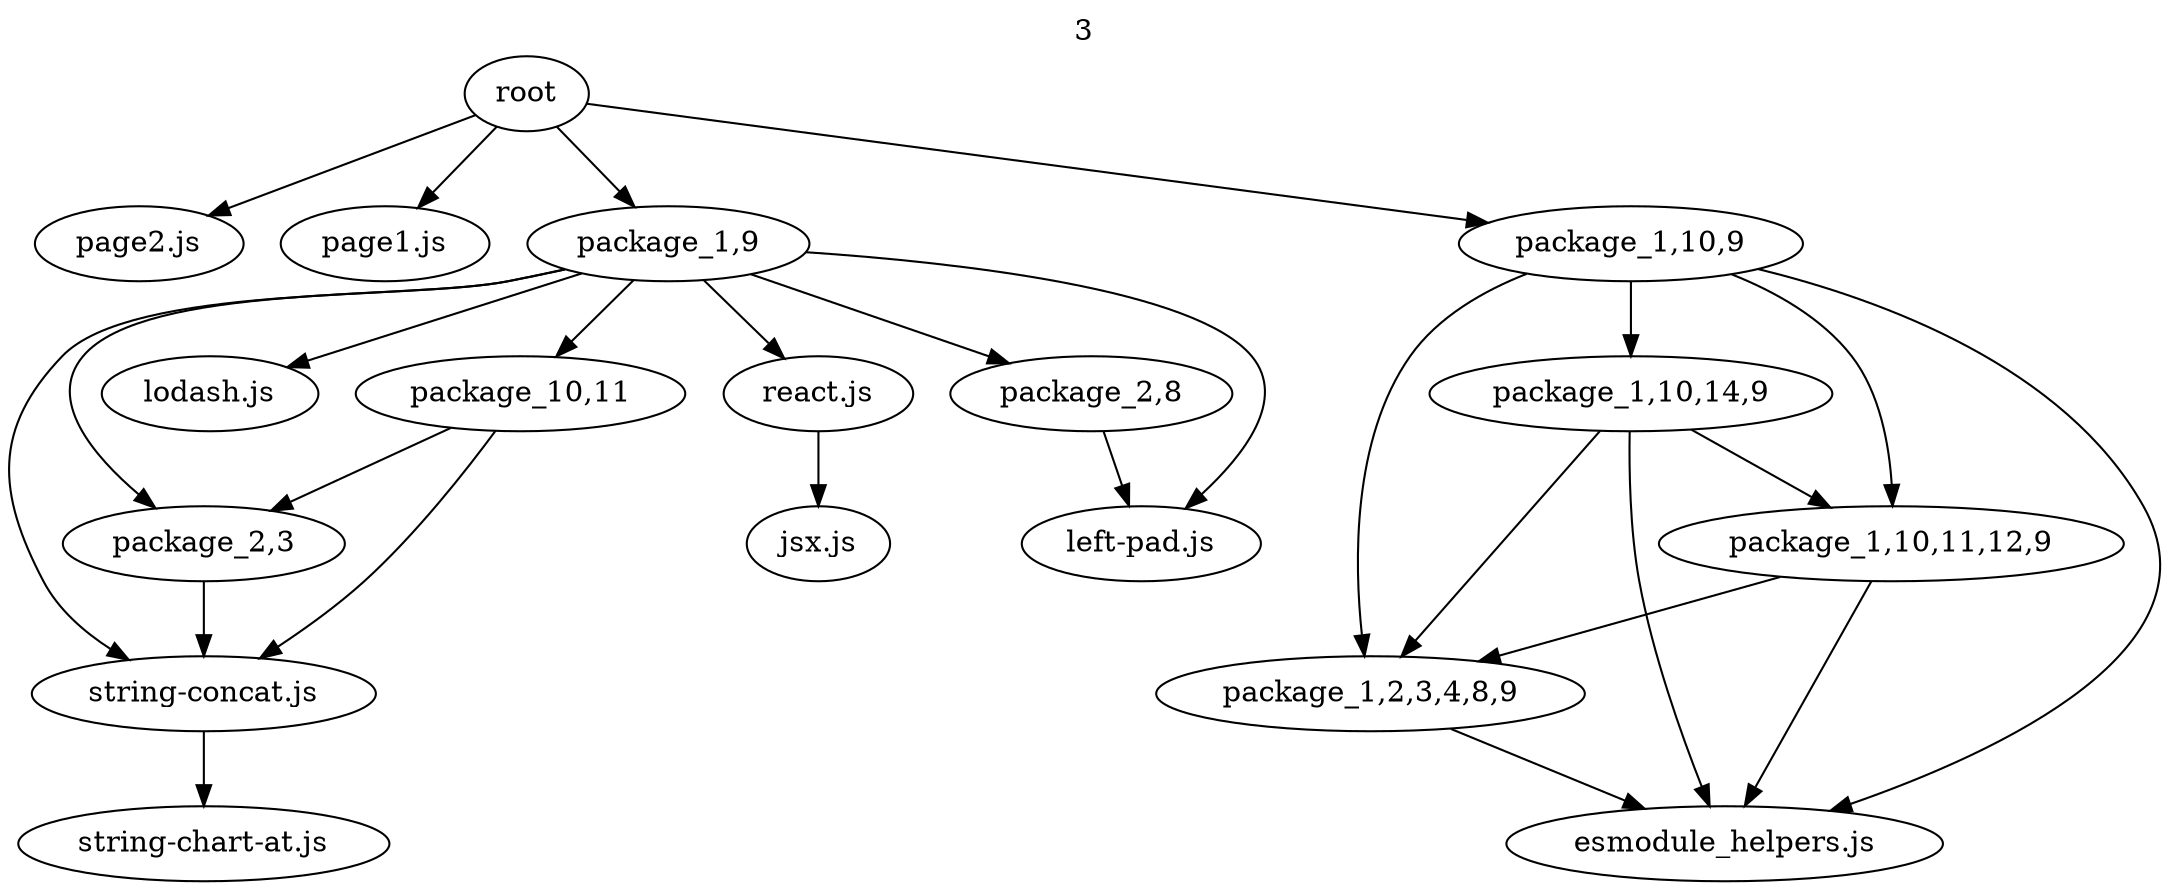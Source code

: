 digraph merged {
  labelloc="t";
  label="3";
  layout="dot";

  "root";
  "page2.js";
  "page1.js";
  "package_1,9";
  "lodash.js";
  "react.js";
  "jsx.js";
  "package_2,8";
  "left-pad.js";
  "package_10,11";
  "package_2,3";
  "string-concat.js";
  "string-chart-at.js";
  "package_1,10,9";
  "package_1,10,14,9";
  "package_1,10,11,12,9";
  "package_1,2,3,4,8,9";
  "esmodule_helpers.js";

  "root" -> "page2.js";
  "root" -> "page1.js";
  "root" -> "package_1,9";
  "root" -> "package_1,10,9";
  "package_1,9" -> "lodash.js";
  "package_1,9" -> "react.js";
  "package_1,9" -> "package_2,8";
  "package_1,9" -> "left-pad.js";
  "package_1,9" -> "package_10,11";
  "package_1,9" -> "package_2,3";
  "package_1,9" -> "string-concat.js";
  "react.js" -> "jsx.js";
  "package_2,8" -> "left-pad.js";
  "package_10,11" -> "package_2,3";
  "package_10,11" -> "string-concat.js";
  "package_2,3" -> "string-concat.js";
  "string-concat.js" -> "string-chart-at.js";
  "package_1,10,9" -> "package_1,10,14,9";
  "package_1,10,9" -> "package_1,10,11,12,9";
  "package_1,10,9" -> "package_1,2,3,4,8,9";
  "package_1,10,9" -> "esmodule_helpers.js";
  "package_1,10,14,9" -> "package_1,10,11,12,9";
  "package_1,10,14,9" -> "package_1,2,3,4,8,9";
  "package_1,10,14,9" -> "esmodule_helpers.js";
  "package_1,10,11,12,9" -> "package_1,2,3,4,8,9";
  "package_1,10,11,12,9" -> "esmodule_helpers.js";
  "package_1,2,3,4,8,9" -> "esmodule_helpers.js";
}